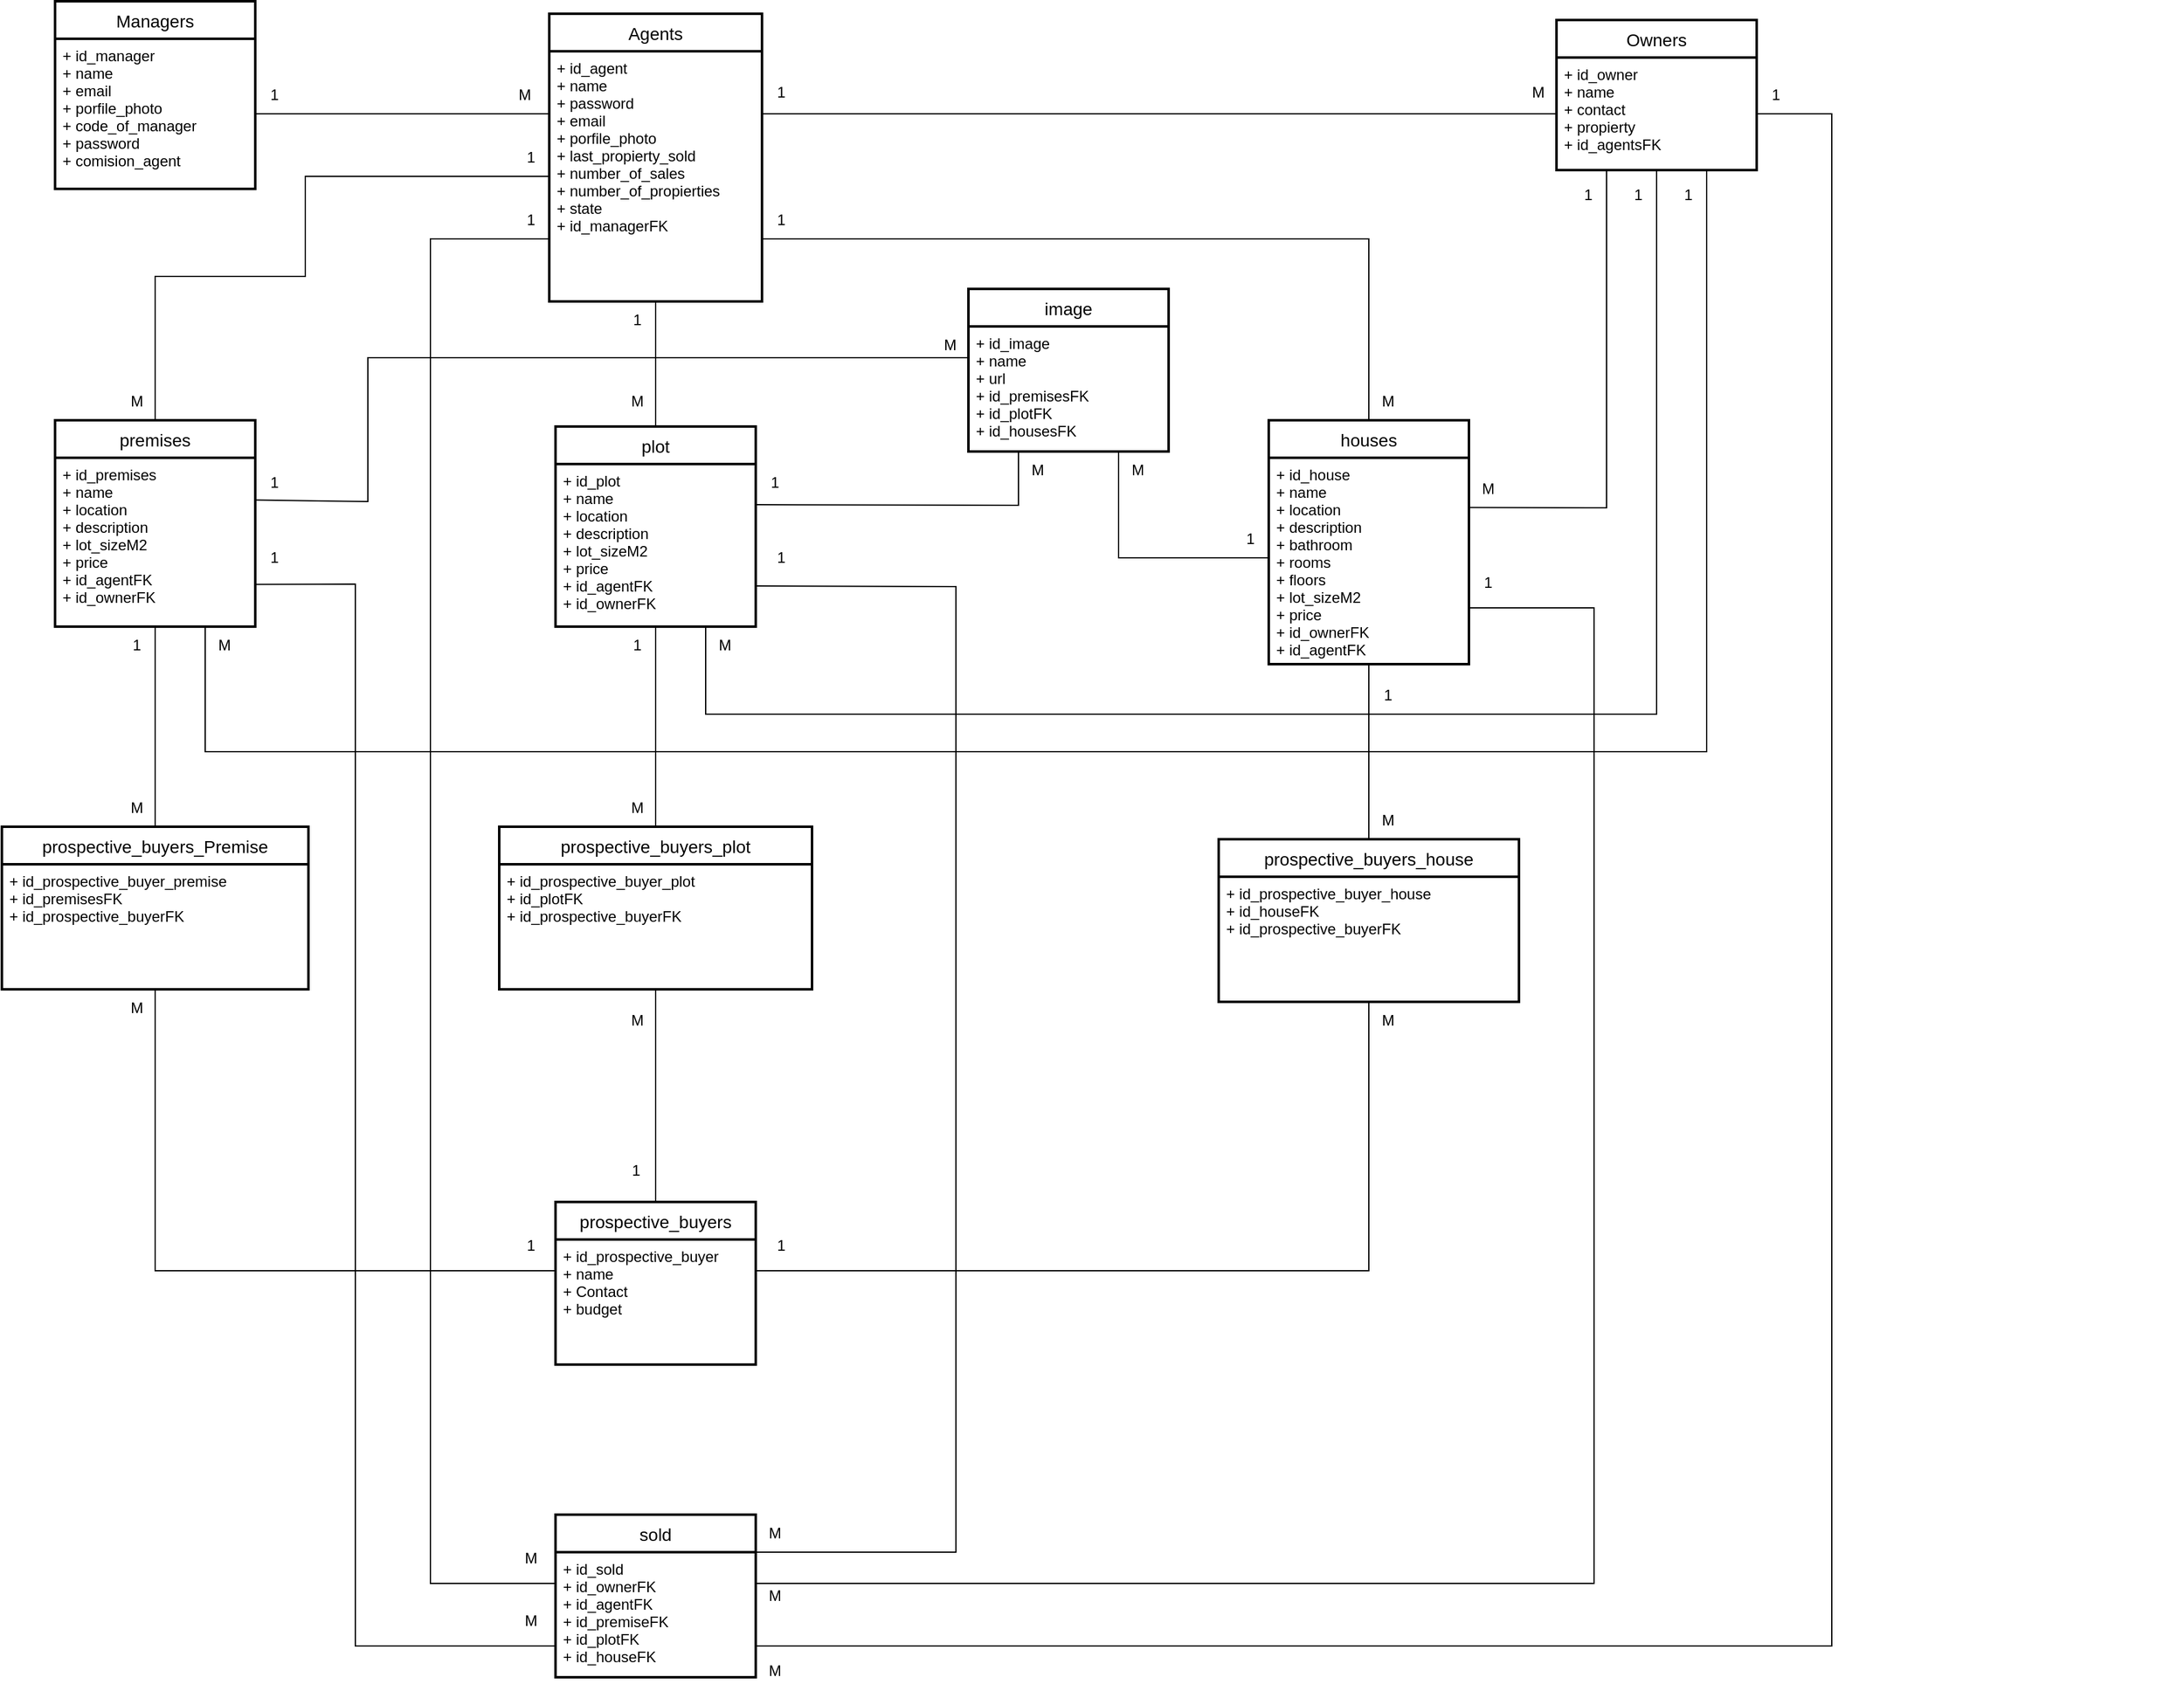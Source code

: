 <mxfile version="18.0.1" type="device"><diagram id="R2lEEEUBdFMjLlhIrx00" name="Page-1"><mxGraphModel dx="3776" dy="1282" grid="1" gridSize="10" guides="1" tooltips="1" connect="1" arrows="1" fold="1" page="1" pageScale="1" pageWidth="850" pageHeight="1100" math="0" shadow="0" extFonts="Permanent Marker^https://fonts.googleapis.com/css?family=Permanent+Marker"><root><mxCell id="0"/><mxCell id="1" parent="0"/><mxCell id="cKX06CzrrkZ_Wi-gfrNc-7" value="prospective_buyers" style="swimlane;childLayout=stackLayout;horizontal=1;startSize=30;horizontalStack=0;fontSize=14;fontStyle=0;strokeWidth=2;resizeParent=0;resizeLast=1;shadow=0;dashed=0;align=center;" parent="1" vertex="1"><mxGeometry x="-800" y="990" width="160" height="130" as="geometry"/></mxCell><mxCell id="cKX06CzrrkZ_Wi-gfrNc-8" value="+ id_prospective_buyer&#10;+ name&#10;+ Contact&#10;+ budget" style="align=left;strokeColor=none;fillColor=none;spacingLeft=4;fontSize=12;verticalAlign=top;resizable=0;rotatable=0;part=1;" parent="cKX06CzrrkZ_Wi-gfrNc-7" vertex="1"><mxGeometry y="30" width="160" height="100" as="geometry"/></mxCell><mxCell id="cKX06CzrrkZ_Wi-gfrNc-23" value="premises" style="swimlane;childLayout=stackLayout;horizontal=1;startSize=30;horizontalStack=0;fontSize=14;fontStyle=0;strokeWidth=2;resizeParent=0;resizeLast=1;shadow=0;dashed=0;align=center;" parent="1" vertex="1"><mxGeometry x="-1200" y="365" width="160" height="165" as="geometry"/></mxCell><mxCell id="cKX06CzrrkZ_Wi-gfrNc-24" value="+ id_premises&#10;+ name&#10;+ location&#10;+ description &#10;+ lot_sizeM2 &#10;+ price&#10;+ id_agentFK&#10;+ id_ownerFK" style="align=left;strokeColor=none;fillColor=none;spacingLeft=4;fontSize=12;verticalAlign=top;resizable=0;rotatable=0;part=1;" parent="cKX06CzrrkZ_Wi-gfrNc-23" vertex="1"><mxGeometry y="30" width="160" height="135" as="geometry"/></mxCell><mxCell id="cKX06CzrrkZ_Wi-gfrNc-6" value="" style="resizable=0;html=1;align=right;verticalAlign=bottom;" parent="1" connectable="0" vertex="1"><mxGeometry x="110" y="570" as="geometry"><mxPoint x="-157" y="-12" as="offset"/></mxGeometry></mxCell><mxCell id="cKX06CzrrkZ_Wi-gfrNc-59" value="" style="resizable=0;html=1;align=right;verticalAlign=bottom;" parent="1" connectable="0" vertex="1"><mxGeometry x="500" y="420" as="geometry"><mxPoint x="-157" y="-12" as="offset"/></mxGeometry></mxCell><mxCell id="cKX06CzrrkZ_Wi-gfrNc-63" value="" style="resizable=0;html=1;align=right;verticalAlign=bottom;" parent="1" connectable="0" vertex="1"><mxGeometry x="130" y="170" as="geometry"><mxPoint x="-157" y="-12" as="offset"/></mxGeometry></mxCell><mxCell id="cKX06CzrrkZ_Wi-gfrNc-69" value="" style="resizable=0;html=1;align=right;verticalAlign=bottom;" parent="1" connectable="0" vertex="1"><mxGeometry x="30" y="1010" as="geometry"><mxPoint x="-157" y="-12" as="offset"/></mxGeometry></mxCell><mxCell id="77pxoU1F7dgQq87IuXSX-11" value="Agents" style="swimlane;childLayout=stackLayout;horizontal=1;startSize=30;horizontalStack=0;fontSize=14;fontStyle=0;strokeWidth=2;resizeParent=0;resizeLast=1;shadow=0;dashed=0;align=center;" parent="1" vertex="1"><mxGeometry x="-805" y="40" width="170" height="230" as="geometry"/></mxCell><mxCell id="77pxoU1F7dgQq87IuXSX-12" value="+ id_agent&#10;+ name&#10;+ password&#10;+ email&#10;+ porfile_photo&#10;+ last_propierty_sold&#10;+ number_of_sales&#10;+ number_of_propierties&#10;+ state&#10;+ id_managerFK" style="align=left;strokeColor=none;fillColor=none;spacingLeft=4;fontSize=12;verticalAlign=top;resizable=0;rotatable=0;part=1;" parent="77pxoU1F7dgQq87IuXSX-11" vertex="1"><mxGeometry y="30" width="170" height="200" as="geometry"/></mxCell><mxCell id="77pxoU1F7dgQq87IuXSX-32" value="Managers" style="swimlane;childLayout=stackLayout;horizontal=1;startSize=30;horizontalStack=0;fontSize=14;fontStyle=0;strokeWidth=2;resizeParent=0;resizeLast=1;shadow=0;dashed=0;align=center;" parent="1" vertex="1"><mxGeometry x="-1200" y="30" width="160" height="150" as="geometry"/></mxCell><mxCell id="77pxoU1F7dgQq87IuXSX-33" value="+ id_manager&#10;+ name&#10;+ email&#10;+ porfile_photo&#10;+ code_of_manager&#10;+ password&#10;+ comision_agent" style="align=left;strokeColor=none;fillColor=none;spacingLeft=4;fontSize=12;verticalAlign=top;resizable=0;rotatable=0;part=1;" parent="77pxoU1F7dgQq87IuXSX-32" vertex="1"><mxGeometry y="30" width="160" height="120" as="geometry"/></mxCell><mxCell id="upi-VVI7YLDb0qHoHyy2-14" value="Owners" style="swimlane;childLayout=stackLayout;horizontal=1;startSize=30;horizontalStack=0;rounded=0;fontSize=14;fontStyle=0;strokeWidth=2;resizeParent=0;resizeLast=1;shadow=0;dashed=0;align=center;sketch=0;" parent="1" vertex="1"><mxGeometry y="45" width="160" height="120" as="geometry"/></mxCell><mxCell id="upi-VVI7YLDb0qHoHyy2-15" value="+ id_owner&#10;+ name&#10;+ contact&#10;+ propierty&#10;+ id_agentsFK&#10;" style="align=left;strokeColor=none;fillColor=none;spacingLeft=4;fontSize=12;verticalAlign=top;resizable=0;rotatable=0;part=1;rounded=0;sketch=0;" parent="upi-VVI7YLDb0qHoHyy2-14" vertex="1"><mxGeometry y="30" width="160" height="90" as="geometry"/></mxCell><mxCell id="4CEUZqXgTqP4N2lMrG31-2" value="" style="endArrow=none;html=1;rounded=0;startSize=14;endSize=14;sourcePerimeterSpacing=8;targetPerimeterSpacing=8;curved=1;entryX=0;entryY=0.25;entryDx=0;entryDy=0;exitX=1;exitY=0.5;exitDx=0;exitDy=0;" parent="1" source="77pxoU1F7dgQq87IuXSX-33" target="77pxoU1F7dgQq87IuXSX-12" edge="1"><mxGeometry width="50" height="50" relative="1" as="geometry"><mxPoint x="-1030" y="120" as="sourcePoint"/><mxPoint x="-890" y="140" as="targetPoint"/></mxGeometry></mxCell><mxCell id="4CEUZqXgTqP4N2lMrG31-3" value="M" style="text;html=1;align=center;verticalAlign=middle;resizable=0;points=[];autosize=1;strokeColor=none;fillColor=none;hachureGap=4;" parent="1" vertex="1"><mxGeometry x="-840" y="90" width="30" height="30" as="geometry"/></mxCell><mxCell id="4CEUZqXgTqP4N2lMrG31-4" value="1&lt;br&gt;" style="text;html=1;align=center;verticalAlign=middle;resizable=0;points=[];autosize=1;strokeColor=none;fillColor=none;hachureGap=4;" parent="1" vertex="1"><mxGeometry x="-1040" y="90" width="30" height="30" as="geometry"/></mxCell><mxCell id="4CEUZqXgTqP4N2lMrG31-15" value="" style="endArrow=none;html=1;rounded=0;startSize=14;endSize=14;sourcePerimeterSpacing=8;targetPerimeterSpacing=8;entryX=0.5;entryY=1;entryDx=0;entryDy=0;exitX=0.5;exitY=0;exitDx=0;exitDy=0;" parent="1" source="4CEUZqXgTqP4N2lMrG31-105" target="n6C0c3U7lXuaQeLoULU4-11" edge="1"><mxGeometry width="50" height="50" relative="1" as="geometry"><mxPoint x="-20" y="760.0" as="sourcePoint"/><mxPoint x="-20" y="645.0" as="targetPoint"/><Array as="points"/></mxGeometry></mxCell><mxCell id="4CEUZqXgTqP4N2lMrG31-17" value="" style="endArrow=none;html=1;rounded=0;startSize=14;endSize=14;sourcePerimeterSpacing=8;targetPerimeterSpacing=8;curved=1;exitX=1;exitY=0.25;exitDx=0;exitDy=0;entryX=0;entryY=0.5;entryDx=0;entryDy=0;" parent="1" source="77pxoU1F7dgQq87IuXSX-12" target="upi-VVI7YLDb0qHoHyy2-15" edge="1"><mxGeometry width="50" height="50" relative="1" as="geometry"><mxPoint x="-230" y="120" as="sourcePoint"/><mxPoint x="-140" y="95" as="targetPoint"/></mxGeometry></mxCell><mxCell id="4CEUZqXgTqP4N2lMrG31-20" value="" style="endArrow=none;html=1;rounded=0;startSize=14;endSize=14;sourcePerimeterSpacing=8;targetPerimeterSpacing=8;exitX=1;exitY=0.75;exitDx=0;exitDy=0;entryX=0.5;entryY=0;entryDx=0;entryDy=0;" parent="1" source="77pxoU1F7dgQq87IuXSX-12" target="n6C0c3U7lXuaQeLoULU4-10" edge="1"><mxGeometry width="50" height="50" relative="1" as="geometry"><mxPoint x="-460" y="200" as="sourcePoint"/><mxPoint x="-20" y="395" as="targetPoint"/><Array as="points"><mxPoint x="-150" y="220"/></Array></mxGeometry></mxCell><mxCell id="4CEUZqXgTqP4N2lMrG31-22" value="" style="endArrow=none;html=1;rounded=0;startSize=14;endSize=14;sourcePerimeterSpacing=8;targetPerimeterSpacing=8;entryX=0;entryY=0.5;entryDx=0;entryDy=0;exitX=0.5;exitY=0;exitDx=0;exitDy=0;" parent="1" source="cKX06CzrrkZ_Wi-gfrNc-23" target="77pxoU1F7dgQq87IuXSX-12" edge="1"><mxGeometry width="50" height="50" relative="1" as="geometry"><mxPoint x="-1385" y="240" as="sourcePoint"/><mxPoint x="-910" y="210" as="targetPoint"/><Array as="points"><mxPoint x="-1120" y="250"/><mxPoint x="-1000" y="250"/><mxPoint x="-1000" y="170"/></Array></mxGeometry></mxCell><mxCell id="4CEUZqXgTqP4N2lMrG31-25" value="" style="endArrow=none;html=1;rounded=0;startSize=14;endSize=14;sourcePerimeterSpacing=8;targetPerimeterSpacing=8;curved=1;entryX=0.5;entryY=1;entryDx=0;entryDy=0;exitX=0.5;exitY=0;exitDx=0;exitDy=0;" parent="1" target="77pxoU1F7dgQq87IuXSX-12" edge="1"><mxGeometry width="50" height="50" relative="1" as="geometry"><mxPoint x="-720" y="395" as="sourcePoint"/><mxPoint x="-750" y="300" as="targetPoint"/></mxGeometry></mxCell><mxCell id="4CEUZqXgTqP4N2lMrG31-26" value="1" style="text;html=1;align=center;verticalAlign=middle;resizable=0;points=[];autosize=1;strokeColor=none;fillColor=none;hachureGap=4;" parent="1" vertex="1"><mxGeometry x="-635" y="88" width="30" height="30" as="geometry"/></mxCell><mxCell id="4CEUZqXgTqP4N2lMrG31-27" value="1" style="text;html=1;align=center;verticalAlign=middle;resizable=0;points=[];autosize=1;strokeColor=none;fillColor=none;hachureGap=4;" parent="1" vertex="1"><mxGeometry x="-750" y="270" width="30" height="30" as="geometry"/></mxCell><mxCell id="4CEUZqXgTqP4N2lMrG31-28" value="1" style="text;html=1;align=center;verticalAlign=middle;resizable=0;points=[];autosize=1;strokeColor=none;fillColor=none;hachureGap=4;" parent="1" vertex="1"><mxGeometry x="-635" y="190" width="30" height="30" as="geometry"/></mxCell><mxCell id="4CEUZqXgTqP4N2lMrG31-29" value="1" style="text;html=1;align=center;verticalAlign=middle;resizable=0;points=[];autosize=1;strokeColor=none;fillColor=none;hachureGap=4;" parent="1" vertex="1"><mxGeometry x="-835" y="140" width="30" height="30" as="geometry"/></mxCell><mxCell id="4CEUZqXgTqP4N2lMrG31-30" value="1" style="text;html=1;align=center;verticalAlign=middle;resizable=0;points=[];autosize=1;strokeColor=none;fillColor=none;hachureGap=4;" parent="1" vertex="1"><mxGeometry x="90" y="170" width="30" height="30" as="geometry"/></mxCell><mxCell id="4CEUZqXgTqP4N2lMrG31-31" value="1" style="text;html=1;align=center;verticalAlign=middle;resizable=0;points=[];autosize=1;strokeColor=none;fillColor=none;hachureGap=4;" parent="1" vertex="1"><mxGeometry x="50" y="170" width="30" height="30" as="geometry"/></mxCell><mxCell id="4CEUZqXgTqP4N2lMrG31-32" value="1" style="text;html=1;align=center;verticalAlign=middle;resizable=0;points=[];autosize=1;strokeColor=none;fillColor=none;hachureGap=4;" parent="1" vertex="1"><mxGeometry x="10" y="170" width="30" height="30" as="geometry"/></mxCell><mxCell id="4CEUZqXgTqP4N2lMrG31-36" value="M" style="text;html=1;align=center;verticalAlign=middle;resizable=0;points=[];autosize=1;strokeColor=none;fillColor=none;hachureGap=4;" parent="1" vertex="1"><mxGeometry x="-150" y="335" width="30" height="30" as="geometry"/></mxCell><mxCell id="4CEUZqXgTqP4N2lMrG31-37" value="M" style="text;html=1;align=center;verticalAlign=middle;resizable=0;points=[];autosize=1;strokeColor=none;fillColor=none;hachureGap=4;" parent="1" vertex="1"><mxGeometry x="-1150" y="335" width="30" height="30" as="geometry"/></mxCell><mxCell id="4CEUZqXgTqP4N2lMrG31-38" value="M" style="text;html=1;align=center;verticalAlign=middle;resizable=0;points=[];autosize=1;strokeColor=none;fillColor=none;hachureGap=4;" parent="1" vertex="1"><mxGeometry x="-1080" y="530" width="30" height="30" as="geometry"/></mxCell><mxCell id="4CEUZqXgTqP4N2lMrG31-39" value="M" style="text;html=1;align=center;verticalAlign=middle;resizable=0;points=[];autosize=1;strokeColor=none;fillColor=none;hachureGap=4;" parent="1" vertex="1"><mxGeometry x="-750" y="335" width="30" height="30" as="geometry"/></mxCell><mxCell id="4CEUZqXgTqP4N2lMrG31-40" value="M" style="text;html=1;align=center;verticalAlign=middle;resizable=0;points=[];autosize=1;strokeColor=none;fillColor=none;hachureGap=4;" parent="1" vertex="1"><mxGeometry x="-70" y="405" width="30" height="30" as="geometry"/></mxCell><mxCell id="4CEUZqXgTqP4N2lMrG31-41" value="M" style="text;html=1;align=center;verticalAlign=middle;resizable=0;points=[];autosize=1;strokeColor=none;fillColor=none;hachureGap=4;" parent="1" vertex="1"><mxGeometry x="-680" y="530" width="30" height="30" as="geometry"/></mxCell><mxCell id="4CEUZqXgTqP4N2lMrG31-45" value="M" style="text;html=1;align=center;verticalAlign=middle;resizable=0;points=[];autosize=1;strokeColor=none;fillColor=none;hachureGap=4;" parent="1" vertex="1"><mxGeometry x="-150" y="670" width="30" height="30" as="geometry"/></mxCell><mxCell id="4CEUZqXgTqP4N2lMrG31-46" value="M" style="text;html=1;align=center;verticalAlign=middle;resizable=0;points=[];autosize=1;strokeColor=none;fillColor=none;hachureGap=4;" parent="1" vertex="1"><mxGeometry x="-30" y="88" width="30" height="30" as="geometry"/></mxCell><mxCell id="4CEUZqXgTqP4N2lMrG31-61" value="" style="endArrow=none;html=1;rounded=0;startSize=14;endSize=14;sourcePerimeterSpacing=8;targetPerimeterSpacing=8;entryX=1.001;entryY=0.241;entryDx=0;entryDy=0;exitX=0.25;exitY=1;exitDx=0;exitDy=0;entryPerimeter=0;" parent="1" source="upi-VVI7YLDb0qHoHyy2-15" target="n6C0c3U7lXuaQeLoULU4-11" edge="1"><mxGeometry width="50" height="50" relative="1" as="geometry"><mxPoint x="120" y="290" as="sourcePoint"/><mxPoint x="60" y="480.0" as="targetPoint"/><Array as="points"><mxPoint x="40" y="435"/></Array></mxGeometry></mxCell><mxCell id="4CEUZqXgTqP4N2lMrG31-73" value="" style="endArrow=none;html=1;rounded=0;startSize=14;endSize=14;sourcePerimeterSpacing=8;targetPerimeterSpacing=8;entryX=0.5;entryY=1;entryDx=0;entryDy=0;exitX=0.75;exitY=1;exitDx=0;exitDy=0;" parent="1" source="n6C0c3U7lXuaQeLoULU4-9" target="upi-VVI7YLDb0qHoHyy2-15" edge="1"><mxGeometry width="50" height="50" relative="1" as="geometry"><mxPoint x="-600" y="480" as="sourcePoint"/><mxPoint x="180" y="175" as="targetPoint"/><Array as="points"><mxPoint x="-680" y="600"/><mxPoint x="-540" y="600"/><mxPoint x="80" y="600"/></Array></mxGeometry></mxCell><mxCell id="4CEUZqXgTqP4N2lMrG31-74" value="" style="endArrow=none;html=1;rounded=0;startSize=14;endSize=14;sourcePerimeterSpacing=8;targetPerimeterSpacing=8;entryX=0.75;entryY=1;entryDx=0;entryDy=0;exitX=0.75;exitY=1;exitDx=0;exitDy=0;" parent="1" source="cKX06CzrrkZ_Wi-gfrNc-24" target="upi-VVI7YLDb0qHoHyy2-15" edge="1"><mxGeometry width="50" height="50" relative="1" as="geometry"><mxPoint x="-1205" y="520.0" as="sourcePoint"/><mxPoint x="190" y="187.5" as="targetPoint"/><Array as="points"><mxPoint x="-1080" y="630"/><mxPoint x="-950" y="630"/><mxPoint x="120" y="630"/></Array></mxGeometry></mxCell><mxCell id="4CEUZqXgTqP4N2lMrG31-93" value="prospective_buyers_Premise" style="swimlane;childLayout=stackLayout;horizontal=1;startSize=30;horizontalStack=0;fontSize=14;fontStyle=0;strokeWidth=2;resizeParent=0;resizeLast=1;shadow=0;dashed=0;align=center;" parent="1" vertex="1"><mxGeometry x="-1242.5" y="690" width="245" height="130" as="geometry"/></mxCell><mxCell id="4CEUZqXgTqP4N2lMrG31-94" value="+ id_prospective_buyer_premise&#10;+ id_premisesFK&#10;+ id_prospective_buyerFK" style="align=left;strokeColor=none;fillColor=none;spacingLeft=4;fontSize=12;verticalAlign=top;resizable=0;rotatable=0;part=1;" parent="4CEUZqXgTqP4N2lMrG31-93" vertex="1"><mxGeometry y="30" width="245" height="100" as="geometry"/></mxCell><mxCell id="4CEUZqXgTqP4N2lMrG31-103" value="prospective_buyers_plot" style="swimlane;childLayout=stackLayout;horizontal=1;startSize=30;horizontalStack=0;fontSize=14;fontStyle=0;strokeWidth=2;resizeParent=0;resizeLast=1;shadow=0;dashed=0;align=center;" parent="1" vertex="1"><mxGeometry x="-845" y="690" width="250" height="130" as="geometry"/></mxCell><mxCell id="4CEUZqXgTqP4N2lMrG31-104" value="+ id_prospective_buyer_plot&#10;+ id_plotFK&#10;+ id_prospective_buyerFK" style="align=left;strokeColor=none;fillColor=none;spacingLeft=4;fontSize=12;verticalAlign=top;resizable=0;rotatable=0;part=1;" parent="4CEUZqXgTqP4N2lMrG31-103" vertex="1"><mxGeometry y="30" width="250" height="100" as="geometry"/></mxCell><mxCell id="4CEUZqXgTqP4N2lMrG31-105" value="prospective_buyers_house" style="swimlane;childLayout=stackLayout;horizontal=1;startSize=30;horizontalStack=0;fontSize=14;fontStyle=0;strokeWidth=2;resizeParent=0;resizeLast=1;shadow=0;dashed=0;align=center;" parent="1" vertex="1"><mxGeometry x="-270" y="700" width="240" height="130" as="geometry"/></mxCell><mxCell id="4CEUZqXgTqP4N2lMrG31-106" value="+ id_prospective_buyer_house&#10;+ id_houseFK&#10;+ id_prospective_buyerFK" style="align=left;strokeColor=none;fillColor=none;spacingLeft=4;fontSize=12;verticalAlign=top;resizable=0;rotatable=0;part=1;" parent="4CEUZqXgTqP4N2lMrG31-105" vertex="1"><mxGeometry y="30" width="240" height="100" as="geometry"/></mxCell><mxCell id="4CEUZqXgTqP4N2lMrG31-110" value="" style="endArrow=none;html=1;rounded=0;startSize=14;endSize=14;sourcePerimeterSpacing=8;targetPerimeterSpacing=8;entryX=0;entryY=0.25;entryDx=0;entryDy=0;exitX=0.5;exitY=1;exitDx=0;exitDy=0;" parent="1" source="4CEUZqXgTqP4N2lMrG31-94" target="cKX06CzrrkZ_Wi-gfrNc-8" edge="1"><mxGeometry relative="1" as="geometry"><mxPoint x="-1420" y="1335" as="sourcePoint"/><mxPoint x="-1215" y="1180" as="targetPoint"/><Array as="points"><mxPoint x="-1120" y="1045"/></Array></mxGeometry></mxCell><mxCell id="4CEUZqXgTqP4N2lMrG31-121" value="" style="endArrow=none;html=1;rounded=0;startSize=14;endSize=14;sourcePerimeterSpacing=8;targetPerimeterSpacing=8;entryX=0.5;entryY=1;entryDx=0;entryDy=0;exitX=0.5;exitY=0;exitDx=0;exitDy=0;" parent="1" source="4CEUZqXgTqP4N2lMrG31-103" target="n6C0c3U7lXuaQeLoULU4-9" edge="1"><mxGeometry width="50" height="50" relative="1" as="geometry"><mxPoint x="-720" y="760.0" as="sourcePoint"/><mxPoint x="-720" y="645.0" as="targetPoint"/><Array as="points"/></mxGeometry></mxCell><mxCell id="4CEUZqXgTqP4N2lMrG31-122" value="M" style="text;html=1;align=center;verticalAlign=middle;resizable=0;points=[];autosize=1;strokeColor=none;fillColor=none;hachureGap=4;" parent="1" vertex="1"><mxGeometry x="-750" y="660" width="30" height="30" as="geometry"/></mxCell><mxCell id="4CEUZqXgTqP4N2lMrG31-124" value="" style="endArrow=none;html=1;rounded=0;startSize=14;endSize=14;sourcePerimeterSpacing=8;targetPerimeterSpacing=8;entryX=0.5;entryY=1;entryDx=0;entryDy=0;exitX=0.5;exitY=0;exitDx=0;exitDy=0;" parent="1" source="4CEUZqXgTqP4N2lMrG31-93" target="cKX06CzrrkZ_Wi-gfrNc-24" edge="1"><mxGeometry width="50" height="50" relative="1" as="geometry"><mxPoint x="-1385" y="760.0" as="sourcePoint"/><mxPoint x="-1395" y="655" as="targetPoint"/><Array as="points"/></mxGeometry></mxCell><mxCell id="4CEUZqXgTqP4N2lMrG31-125" value="M" style="text;html=1;align=center;verticalAlign=middle;resizable=0;points=[];autosize=1;strokeColor=none;fillColor=none;hachureGap=4;" parent="1" vertex="1"><mxGeometry x="-1150" y="660" width="30" height="30" as="geometry"/></mxCell><mxCell id="4CEUZqXgTqP4N2lMrG31-135" value="1" style="text;html=1;align=center;verticalAlign=middle;resizable=0;points=[];autosize=1;strokeColor=none;fillColor=none;hachureGap=4;" parent="1" vertex="1"><mxGeometry x="-835" y="1010" width="30" height="30" as="geometry"/></mxCell><mxCell id="4CEUZqXgTqP4N2lMrG31-138" value="" style="endArrow=none;html=1;rounded=0;startSize=14;endSize=14;sourcePerimeterSpacing=8;targetPerimeterSpacing=8;entryX=0.5;entryY=0;entryDx=0;entryDy=0;exitX=0.5;exitY=1;exitDx=0;exitDy=0;" parent="1" source="4CEUZqXgTqP4N2lMrG31-104" target="cKX06CzrrkZ_Wi-gfrNc-7" edge="1"><mxGeometry width="50" height="50" relative="1" as="geometry"><mxPoint x="-740" y="1110.0" as="sourcePoint"/><mxPoint x="-720" y="1120.0" as="targetPoint"/></mxGeometry></mxCell><mxCell id="4CEUZqXgTqP4N2lMrG31-140" value="1" style="text;html=1;align=center;verticalAlign=middle;resizable=0;points=[];autosize=1;strokeColor=none;fillColor=none;hachureGap=4;" parent="1" vertex="1"><mxGeometry x="-751" y="950" width="30" height="30" as="geometry"/></mxCell><mxCell id="4CEUZqXgTqP4N2lMrG31-141" value="" style="endArrow=none;html=1;rounded=0;startSize=14;endSize=14;sourcePerimeterSpacing=8;targetPerimeterSpacing=8;entryX=0.5;entryY=1;entryDx=0;entryDy=0;exitX=1;exitY=0.25;exitDx=0;exitDy=0;" parent="1" source="cKX06CzrrkZ_Wi-gfrNc-8" target="4CEUZqXgTqP4N2lMrG31-106" edge="1"><mxGeometry relative="1" as="geometry"><mxPoint x="-600" y="1030" as="sourcePoint"/><mxPoint x="-60" y="1335" as="targetPoint"/><Array as="points"><mxPoint x="-150" y="1045"/></Array></mxGeometry></mxCell><mxCell id="4CEUZqXgTqP4N2lMrG31-144" value="M" style="text;html=1;align=center;verticalAlign=middle;resizable=0;points=[];autosize=1;strokeColor=none;fillColor=none;hachureGap=4;" parent="1" vertex="1"><mxGeometry x="-150" y="830" width="30" height="30" as="geometry"/></mxCell><mxCell id="4CEUZqXgTqP4N2lMrG31-145" value="1" style="text;html=1;align=center;verticalAlign=middle;resizable=0;points=[];autosize=1;strokeColor=none;fillColor=none;hachureGap=4;" parent="1" vertex="1"><mxGeometry x="-635" y="1010" width="30" height="30" as="geometry"/></mxCell><mxCell id="n6C0c3U7lXuaQeLoULU4-5" value="image" style="swimlane;childLayout=stackLayout;horizontal=1;startSize=30;horizontalStack=0;fontSize=14;fontStyle=0;strokeWidth=2;resizeParent=0;resizeLast=1;shadow=0;dashed=0;align=center;" parent="1" vertex="1"><mxGeometry x="-470" y="260" width="160" height="130" as="geometry"/></mxCell><mxCell id="n6C0c3U7lXuaQeLoULU4-6" value="+ id_image&#10;+ name&#10;+ url&#10;+ id_premisesFK&#10;+ id_plotFK&#10;+ id_housesFK&#10;" style="align=left;strokeColor=none;fillColor=none;spacingLeft=4;fontSize=12;verticalAlign=top;resizable=0;rotatable=0;part=1;" parent="n6C0c3U7lXuaQeLoULU4-5" vertex="1"><mxGeometry y="30" width="160" height="100" as="geometry"/></mxCell><mxCell id="n6C0c3U7lXuaQeLoULU4-8" value="plot" style="swimlane;childLayout=stackLayout;horizontal=1;startSize=30;horizontalStack=0;fontSize=14;fontStyle=0;strokeWidth=2;resizeParent=0;resizeLast=1;shadow=0;dashed=0;align=center;" parent="1" vertex="1"><mxGeometry x="-800" y="370" width="160" height="160" as="geometry"/></mxCell><mxCell id="n6C0c3U7lXuaQeLoULU4-9" value="+ id_plot&#10;+ name&#10;+ location&#10;+ description &#10;+ lot_sizeM2 &#10;+ price&#10;+ id_agentFK&#10;+ id_ownerFK" style="align=left;strokeColor=none;fillColor=none;spacingLeft=4;fontSize=12;verticalAlign=top;resizable=0;rotatable=0;part=1;" parent="n6C0c3U7lXuaQeLoULU4-8" vertex="1"><mxGeometry y="30" width="160" height="130" as="geometry"/></mxCell><mxCell id="n6C0c3U7lXuaQeLoULU4-10" value="houses" style="swimlane;childLayout=stackLayout;horizontal=1;startSize=30;horizontalStack=0;fontSize=14;fontStyle=0;strokeWidth=2;resizeParent=0;resizeLast=1;shadow=0;dashed=0;align=center;" parent="1" vertex="1"><mxGeometry x="-230" y="365" width="160" height="195" as="geometry"/></mxCell><mxCell id="n6C0c3U7lXuaQeLoULU4-11" value="+ id_house&#10;+ name&#10;+ location&#10;+ description&#10;+ bathroom&#10;+ rooms &#10;+ floors&#10;+ lot_sizeM2 &#10;+ price&#10;+ id_ownerFK&#10;+ id_agentFK" style="align=left;strokeColor=none;fillColor=none;spacingLeft=4;fontSize=12;verticalAlign=top;resizable=0;rotatable=0;part=1;" parent="n6C0c3U7lXuaQeLoULU4-10" vertex="1"><mxGeometry y="30" width="160" height="165" as="geometry"/></mxCell><mxCell id="guDSAU53IHSU5o3MS804-1" value="sold" style="swimlane;childLayout=stackLayout;horizontal=1;startSize=30;horizontalStack=0;fontSize=14;fontStyle=0;strokeWidth=2;resizeParent=0;resizeLast=1;shadow=0;dashed=0;align=center;" parent="1" vertex="1"><mxGeometry x="-800" y="1240" width="160" height="130" as="geometry"/></mxCell><mxCell id="guDSAU53IHSU5o3MS804-2" value="+ id_sold&#10;+ id_ownerFK&#10;+ id_agentFK&#10;+ id_premiseFK&#10;+ id_plotFK&#10;+ id_houseFK" style="align=left;strokeColor=none;fillColor=none;spacingLeft=4;fontSize=12;verticalAlign=top;resizable=0;rotatable=0;part=1;" parent="guDSAU53IHSU5o3MS804-1" vertex="1"><mxGeometry y="30" width="160" height="100" as="geometry"/></mxCell><mxCell id="guDSAU53IHSU5o3MS804-3" value="M" style="text;html=1;align=center;verticalAlign=middle;resizable=0;points=[];autosize=1;strokeColor=none;fillColor=none;hachureGap=4;" parent="1" vertex="1"><mxGeometry x="-1150" y="820" width="30" height="30" as="geometry"/></mxCell><mxCell id="guDSAU53IHSU5o3MS804-4" value="M" style="text;html=1;align=center;verticalAlign=middle;resizable=0;points=[];autosize=1;strokeColor=none;fillColor=none;hachureGap=4;" parent="1" vertex="1"><mxGeometry x="-750" y="830" width="30" height="30" as="geometry"/></mxCell><mxCell id="guDSAU53IHSU5o3MS804-5" value="1" style="text;html=1;align=center;verticalAlign=middle;resizable=0;points=[];autosize=1;strokeColor=none;fillColor=none;hachureGap=4;" parent="1" vertex="1"><mxGeometry x="-1150" y="530" width="30" height="30" as="geometry"/></mxCell><mxCell id="guDSAU53IHSU5o3MS804-6" value="1" style="text;html=1;align=center;verticalAlign=middle;resizable=0;points=[];autosize=1;strokeColor=none;fillColor=none;hachureGap=4;" parent="1" vertex="1"><mxGeometry x="-750" y="530" width="30" height="30" as="geometry"/></mxCell><mxCell id="guDSAU53IHSU5o3MS804-7" value="1" style="text;html=1;align=center;verticalAlign=middle;resizable=0;points=[];autosize=1;strokeColor=none;fillColor=none;hachureGap=4;" parent="1" vertex="1"><mxGeometry x="-150" y="570" width="30" height="30" as="geometry"/></mxCell><mxCell id="guDSAU53IHSU5o3MS804-8" value="" style="endArrow=none;html=1;rounded=0;entryX=0.25;entryY=1;entryDx=0;entryDy=0;exitX=1;exitY=0.25;exitDx=0;exitDy=0;" parent="1" source="n6C0c3U7lXuaQeLoULU4-9" target="n6C0c3U7lXuaQeLoULU4-6" edge="1"><mxGeometry width="50" height="50" relative="1" as="geometry"><mxPoint x="-600" y="440" as="sourcePoint"/><mxPoint x="-520" y="380" as="targetPoint"/><Array as="points"><mxPoint x="-430" y="433"/></Array></mxGeometry></mxCell><mxCell id="guDSAU53IHSU5o3MS804-9" value="" style="endArrow=none;html=1;rounded=0;exitX=1;exitY=1;exitDx=0;exitDy=0;entryX=0.75;entryY=1;entryDx=0;entryDy=0;exitPerimeter=0;" parent="1" source="guDSAU53IHSU5o3MS804-15" target="n6C0c3U7lXuaQeLoULU4-6" edge="1"><mxGeometry width="50" height="50" relative="1" as="geometry"><mxPoint x="-460" y="500" as="sourcePoint"/><mxPoint x="-410" y="450" as="targetPoint"/><Array as="points"><mxPoint x="-350" y="475"/></Array></mxGeometry></mxCell><mxCell id="guDSAU53IHSU5o3MS804-10" value="" style="endArrow=none;html=1;rounded=0;exitX=1;exitY=0.25;exitDx=0;exitDy=0;entryX=0;entryY=0.25;entryDx=0;entryDy=0;" parent="1" source="cKX06CzrrkZ_Wi-gfrNc-24" target="n6C0c3U7lXuaQeLoULU4-6" edge="1"><mxGeometry width="50" height="50" relative="1" as="geometry"><mxPoint x="-950" y="500" as="sourcePoint"/><mxPoint x="-890" y="460" as="targetPoint"/><Array as="points"><mxPoint x="-950" y="430"/><mxPoint x="-950" y="315"/></Array></mxGeometry></mxCell><mxCell id="guDSAU53IHSU5o3MS804-11" value="1" style="text;html=1;align=center;verticalAlign=middle;resizable=0;points=[];autosize=1;strokeColor=none;fillColor=none;hachureGap=4;" parent="1" vertex="1"><mxGeometry x="-640" y="400" width="30" height="30" as="geometry"/></mxCell><mxCell id="guDSAU53IHSU5o3MS804-12" value="M" style="text;html=1;align=center;verticalAlign=middle;resizable=0;points=[];autosize=1;strokeColor=none;fillColor=none;hachureGap=4;" parent="1" vertex="1"><mxGeometry x="-500" y="290" width="30" height="30" as="geometry"/></mxCell><mxCell id="guDSAU53IHSU5o3MS804-13" value="M" style="text;html=1;align=center;verticalAlign=middle;resizable=0;points=[];autosize=1;strokeColor=none;fillColor=none;hachureGap=4;" parent="1" vertex="1"><mxGeometry x="-350" y="390" width="30" height="30" as="geometry"/></mxCell><mxCell id="guDSAU53IHSU5o3MS804-14" value="M" style="text;html=1;align=center;verticalAlign=middle;resizable=0;points=[];autosize=1;strokeColor=none;fillColor=none;hachureGap=4;" parent="1" vertex="1"><mxGeometry x="-430" y="390" width="30" height="30" as="geometry"/></mxCell><mxCell id="guDSAU53IHSU5o3MS804-15" value="1" style="text;html=1;align=center;verticalAlign=middle;resizable=0;points=[];autosize=1;strokeColor=none;fillColor=none;hachureGap=4;" parent="1" vertex="1"><mxGeometry x="-260" y="445" width="30" height="30" as="geometry"/></mxCell><mxCell id="guDSAU53IHSU5o3MS804-16" value="1" style="text;html=1;align=center;verticalAlign=middle;resizable=0;points=[];autosize=1;strokeColor=none;fillColor=none;hachureGap=4;" parent="1" vertex="1"><mxGeometry x="-1040" y="400" width="30" height="30" as="geometry"/></mxCell><mxCell id="guDSAU53IHSU5o3MS804-17" value="" style="endArrow=none;html=1;rounded=0;entryX=0;entryY=0.75;entryDx=0;entryDy=0;exitX=1;exitY=0.75;exitDx=0;exitDy=0;" parent="1" source="cKX06CzrrkZ_Wi-gfrNc-24" target="guDSAU53IHSU5o3MS804-2" edge="1"><mxGeometry width="50" height="50" relative="1" as="geometry"><mxPoint x="-930" y="830" as="sourcePoint"/><mxPoint x="-840" y="1260" as="targetPoint"/><Array as="points"><mxPoint x="-960" y="496"/><mxPoint x="-960" y="1345"/></Array></mxGeometry></mxCell><mxCell id="guDSAU53IHSU5o3MS804-18" value="" style="endArrow=none;html=1;rounded=0;exitX=0;exitY=0.25;exitDx=0;exitDy=0;entryX=0;entryY=0.75;entryDx=0;entryDy=0;" parent="1" source="guDSAU53IHSU5o3MS804-2" target="77pxoU1F7dgQq87IuXSX-12" edge="1"><mxGeometry width="50" height="50" relative="1" as="geometry"><mxPoint x="-600" y="1200" as="sourcePoint"/><mxPoint x="-900" y="250" as="targetPoint"/><Array as="points"><mxPoint x="-900" y="1295"/><mxPoint x="-900" y="220"/></Array></mxGeometry></mxCell><mxCell id="guDSAU53IHSU5o3MS804-19" value="" style="endArrow=none;html=1;rounded=0;exitX=1;exitY=0;exitDx=0;exitDy=0;entryX=1;entryY=0.75;entryDx=0;entryDy=0;" parent="1" source="guDSAU53IHSU5o3MS804-2" target="n6C0c3U7lXuaQeLoULU4-9" edge="1"><mxGeometry width="50" height="50" relative="1" as="geometry"><mxPoint x="-490" y="1140" as="sourcePoint"/><mxPoint x="-460" y="520" as="targetPoint"/><Array as="points"><mxPoint x="-480" y="1270"/><mxPoint x="-480" y="498"/></Array></mxGeometry></mxCell><mxCell id="guDSAU53IHSU5o3MS804-20" value="" style="endArrow=none;html=1;rounded=0;exitX=1;exitY=0.25;exitDx=0;exitDy=0;entryX=1;entryY=0.727;entryDx=0;entryDy=0;entryPerimeter=0;" parent="1" source="guDSAU53IHSU5o3MS804-2" target="n6C0c3U7lXuaQeLoULU4-11" edge="1"><mxGeometry width="50" height="50" relative="1" as="geometry"><mxPoint x="-490" y="1290" as="sourcePoint"/><mxPoint x="60" y="530" as="targetPoint"/><Array as="points"><mxPoint x="30" y="1295"/><mxPoint x="30" y="515"/></Array></mxGeometry></mxCell><mxCell id="guDSAU53IHSU5o3MS804-21" value="" style="endArrow=none;html=1;rounded=0;exitX=1;exitY=0.75;exitDx=0;exitDy=0;entryX=1;entryY=0.5;entryDx=0;entryDy=0;" parent="1" source="guDSAU53IHSU5o3MS804-2" target="upi-VVI7YLDb0qHoHyy2-15" edge="1"><mxGeometry width="50" height="50" relative="1" as="geometry"><mxPoint x="-550" y="1260" as="sourcePoint"/><mxPoint x="300" y="400" as="targetPoint"/><Array as="points"><mxPoint x="220" y="1345"/><mxPoint x="220" y="120"/></Array></mxGeometry></mxCell><mxCell id="guDSAU53IHSU5o3MS804-22" value="M" style="text;html=1;align=center;verticalAlign=middle;resizable=0;points=[];autosize=1;strokeColor=none;fillColor=none;hachureGap=4;" parent="1" vertex="1"><mxGeometry x="-835" y="1310" width="30" height="30" as="geometry"/></mxCell><mxCell id="guDSAU53IHSU5o3MS804-24" value="M" style="text;html=1;align=center;verticalAlign=middle;resizable=0;points=[];autosize=1;strokeColor=none;fillColor=none;hachureGap=4;" parent="1" vertex="1"><mxGeometry x="-835" y="1260" width="30" height="30" as="geometry"/></mxCell><mxCell id="guDSAU53IHSU5o3MS804-25" value="M" style="text;html=1;align=center;verticalAlign=middle;resizable=0;points=[];autosize=1;strokeColor=none;fillColor=none;hachureGap=4;" parent="1" vertex="1"><mxGeometry x="-640" y="1240" width="30" height="30" as="geometry"/></mxCell><mxCell id="guDSAU53IHSU5o3MS804-26" value="M" style="text;html=1;align=center;verticalAlign=middle;resizable=0;points=[];autosize=1;strokeColor=none;fillColor=none;hachureGap=4;" parent="1" vertex="1"><mxGeometry x="-640" y="1350" width="30" height="30" as="geometry"/></mxCell><mxCell id="guDSAU53IHSU5o3MS804-27" value="M" style="text;html=1;align=center;verticalAlign=middle;resizable=0;points=[];autosize=1;strokeColor=none;fillColor=none;hachureGap=4;" parent="1" vertex="1"><mxGeometry x="-640" y="1290" width="30" height="30" as="geometry"/></mxCell><mxCell id="guDSAU53IHSU5o3MS804-28" value="1" style="text;html=1;align=center;verticalAlign=middle;resizable=0;points=[];autosize=1;strokeColor=none;fillColor=none;hachureGap=4;" parent="1" vertex="1"><mxGeometry x="-1040" y="460" width="30" height="30" as="geometry"/></mxCell><mxCell id="guDSAU53IHSU5o3MS804-29" value="1" style="text;html=1;align=center;verticalAlign=middle;resizable=0;points=[];autosize=1;strokeColor=none;fillColor=none;hachureGap=4;" parent="1" vertex="1"><mxGeometry x="-635" y="460" width="30" height="30" as="geometry"/></mxCell><mxCell id="guDSAU53IHSU5o3MS804-30" value="1" style="text;html=1;align=center;verticalAlign=middle;resizable=0;points=[];autosize=1;strokeColor=none;fillColor=none;hachureGap=4;" parent="1" vertex="1"><mxGeometry x="-835" y="190" width="30" height="30" as="geometry"/></mxCell><mxCell id="guDSAU53IHSU5o3MS804-31" value="1" style="text;html=1;align=center;verticalAlign=middle;resizable=0;points=[];autosize=1;strokeColor=none;fillColor=none;hachureGap=4;" parent="1" vertex="1"><mxGeometry x="-70" y="480" width="30" height="30" as="geometry"/></mxCell><mxCell id="guDSAU53IHSU5o3MS804-32" value="1" style="text;html=1;align=center;verticalAlign=middle;resizable=0;points=[];autosize=1;strokeColor=none;fillColor=none;hachureGap=4;" parent="1" vertex="1"><mxGeometry x="160" y="90" width="30" height="30" as="geometry"/></mxCell></root></mxGraphModel></diagram></mxfile>